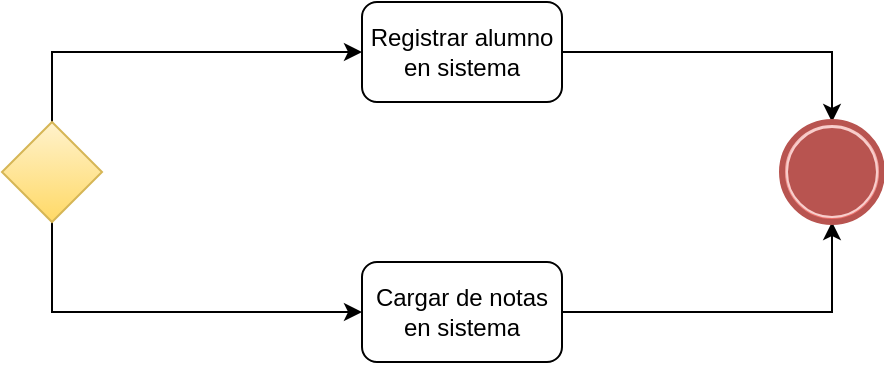 <mxfile version="14.9.6" type="device"><diagram id="Cshh1d2wSJn1F3Tm3jZF" name="Página-1"><mxGraphModel dx="946" dy="631" grid="1" gridSize="10" guides="1" tooltips="1" connect="1" arrows="1" fold="1" page="1" pageScale="1" pageWidth="827" pageHeight="1169" math="0" shadow="0"><root><mxCell id="0"/><mxCell id="1" parent="0"/><mxCell id="RP1WvBclBG5FfBmf-QbP-6" style="edgeStyle=orthogonalEdgeStyle;rounded=0;orthogonalLoop=1;jettySize=auto;html=1;entryX=0;entryY=0.5;entryDx=0;entryDy=0;" edge="1" parent="1" source="RP1WvBclBG5FfBmf-QbP-2" target="RP1WvBclBG5FfBmf-QbP-3"><mxGeometry relative="1" as="geometry"><Array as="points"><mxPoint x="135" y="225"/></Array></mxGeometry></mxCell><mxCell id="RP1WvBclBG5FfBmf-QbP-7" style="edgeStyle=orthogonalEdgeStyle;rounded=0;orthogonalLoop=1;jettySize=auto;html=1;entryX=0;entryY=0.5;entryDx=0;entryDy=0;" edge="1" parent="1" source="RP1WvBclBG5FfBmf-QbP-2" target="RP1WvBclBG5FfBmf-QbP-4"><mxGeometry relative="1" as="geometry"><Array as="points"><mxPoint x="135" y="355"/></Array></mxGeometry></mxCell><mxCell id="RP1WvBclBG5FfBmf-QbP-2" value="" style="rhombus;whiteSpace=wrap;html=1;gradientColor=#ffd966;fillColor=#fff2cc;strokeColor=#d6b656;" vertex="1" parent="1"><mxGeometry x="110" y="260" width="50" height="50" as="geometry"/></mxCell><mxCell id="RP1WvBclBG5FfBmf-QbP-9" style="edgeStyle=orthogonalEdgeStyle;rounded=0;orthogonalLoop=1;jettySize=auto;html=1;entryX=0.5;entryY=0;entryDx=0;entryDy=0;entryPerimeter=0;" edge="1" parent="1" source="RP1WvBclBG5FfBmf-QbP-3" target="RP1WvBclBG5FfBmf-QbP-5"><mxGeometry relative="1" as="geometry"/></mxCell><mxCell id="RP1WvBclBG5FfBmf-QbP-3" value="Registrar alumno en sistema" style="rounded=1;whiteSpace=wrap;html=1;" vertex="1" parent="1"><mxGeometry x="290" y="200" width="100" height="50" as="geometry"/></mxCell><mxCell id="RP1WvBclBG5FfBmf-QbP-8" style="edgeStyle=orthogonalEdgeStyle;rounded=0;orthogonalLoop=1;jettySize=auto;html=1;entryX=0.5;entryY=1;entryDx=0;entryDy=0;entryPerimeter=0;" edge="1" parent="1" source="RP1WvBclBG5FfBmf-QbP-4" target="RP1WvBclBG5FfBmf-QbP-5"><mxGeometry relative="1" as="geometry"/></mxCell><mxCell id="RP1WvBclBG5FfBmf-QbP-4" value="Cargar de notas en sistema" style="rounded=1;whiteSpace=wrap;html=1;" vertex="1" parent="1"><mxGeometry x="290" y="330" width="100" height="50" as="geometry"/></mxCell><mxCell id="RP1WvBclBG5FfBmf-QbP-5" value="" style="points=[[0.145,0.145,0],[0.5,0,0],[0.855,0.145,0],[1,0.5,0],[0.855,0.855,0],[0.5,1,0],[0.145,0.855,0],[0,0.5,0]];shape=mxgraph.bpmn.event;html=1;verticalLabelPosition=bottom;labelBackgroundColor=#ffffff;verticalAlign=top;align=center;perimeter=ellipsePerimeter;outlineConnect=0;aspect=fixed;outline=end;symbol=terminate;gradientColor=#ea6b66;fillColor=#f8cecc;strokeColor=#b85450;" vertex="1" parent="1"><mxGeometry x="500" y="260" width="50" height="50" as="geometry"/></mxCell></root></mxGraphModel></diagram></mxfile>